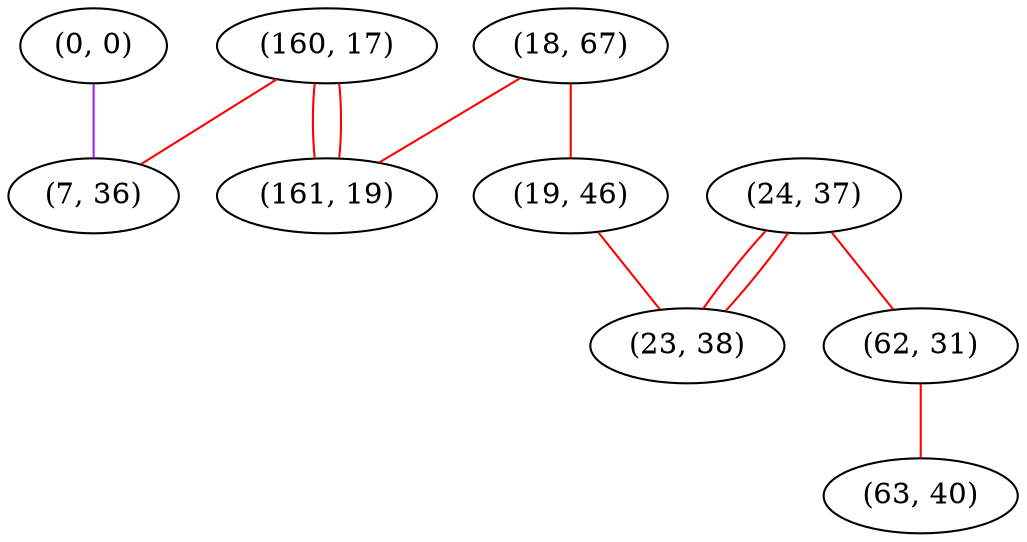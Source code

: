 graph "" {
"(160, 17)";
"(0, 0)";
"(18, 67)";
"(24, 37)";
"(19, 46)";
"(7, 36)";
"(161, 19)";
"(62, 31)";
"(63, 40)";
"(23, 38)";
"(160, 17)" -- "(7, 36)"  [color=red, key=0, weight=1];
"(160, 17)" -- "(161, 19)"  [color=red, key=0, weight=1];
"(160, 17)" -- "(161, 19)"  [color=red, key=1, weight=1];
"(0, 0)" -- "(7, 36)"  [color=purple, key=0, weight=4];
"(18, 67)" -- "(161, 19)"  [color=red, key=0, weight=1];
"(18, 67)" -- "(19, 46)"  [color=red, key=0, weight=1];
"(24, 37)" -- "(23, 38)"  [color=red, key=0, weight=1];
"(24, 37)" -- "(23, 38)"  [color=red, key=1, weight=1];
"(24, 37)" -- "(62, 31)"  [color=red, key=0, weight=1];
"(19, 46)" -- "(23, 38)"  [color=red, key=0, weight=1];
"(62, 31)" -- "(63, 40)"  [color=red, key=0, weight=1];
}
